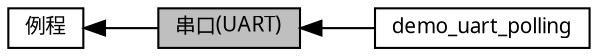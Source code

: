digraph "串口(UART)"
{
  edge [fontname="黑体",fontsize="10",labelfontname="黑体",labelfontsize="10"];
  node [fontname="黑体",fontsize="10",shape=box];
  rankdir=LR;
  Node0 [label="串口(UART)",height=0.2,width=0.4,color="black", fillcolor="grey75", style="filled", fontcolor="black",tooltip="所有的串口通信相关例程"];
  Node2 [label="demo_uart_polling",height=0.2,width=0.4,color="black", fillcolor="white", style="filled",URL="$group__demo__if__uart__polling.html",tooltip=" "];
  Node1 [label="例程",height=0.2,width=0.4,color="black", fillcolor="white", style="filled",URL="$group__mwv__service__demo__device.html",tooltip="提供外设使用例程，例如SPI、I2C，UART"];
  Node1->Node0 [shape=plaintext, dir="back", style="solid"];
  Node0->Node2 [shape=plaintext, dir="back", style="solid"];
}
